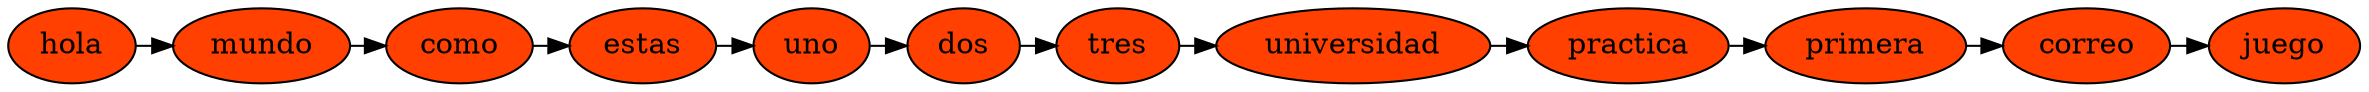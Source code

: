 digraph B{
nodo1433899693 -> nodo1178848161
{rank = same; nodo1433899693 nodo1178848161}
nodo1433899693[label="hola",style=filled, fillcolor="#FF4000"]
nodo1178848161 -> nodo1149199685
{rank = same; nodo1178848161 nodo1149199685}
nodo1178848161[label="mundo",style=filled, fillcolor="#FF4000"]
nodo1149199685 -> nodo1822855035
{rank = same; nodo1149199685 nodo1822855035}
nodo1149199685[label="como",style=filled, fillcolor="#FF4000"]
nodo1822855035 -> nodo95263416
{rank = same; nodo1822855035 nodo95263416}
nodo1822855035[label="estas",style=filled, fillcolor="#FF4000"]
nodo95263416 -> nodo1567315823
{rank = same; nodo95263416 nodo1567315823}
nodo95263416[label="uno",style=filled, fillcolor="#FF4000"]
nodo1567315823 -> nodo1644250314
{rank = same; nodo1567315823 nodo1644250314}
nodo1567315823[label="dos",style=filled, fillcolor="#FF4000"]
nodo1644250314 -> nodo981779110
{rank = same; nodo1644250314 nodo981779110}
nodo1644250314[label="tres",style=filled, fillcolor="#FF4000"]
nodo981779110 -> nodo1393944340
{rank = same; nodo981779110 nodo1393944340}
nodo981779110[label="universidad",style=filled, fillcolor="#FF4000"]
nodo1393944340 -> nodo1422000694
{rank = same; nodo1393944340 nodo1422000694}
nodo1393944340[label="practica",style=filled, fillcolor="#FF4000"]
nodo1422000694 -> nodo1015884656
{rank = same; nodo1422000694 nodo1015884656}
nodo1422000694[label="primera",style=filled, fillcolor="#FF4000"]
nodo1015884656 -> nodo536895413
{rank = same; nodo1015884656 nodo536895413}
nodo1015884656[label="correo",style=filled, fillcolor="#FF4000"]
nodo536895413[label="juego",style=filled, fillcolor="#FF4000"]
}
